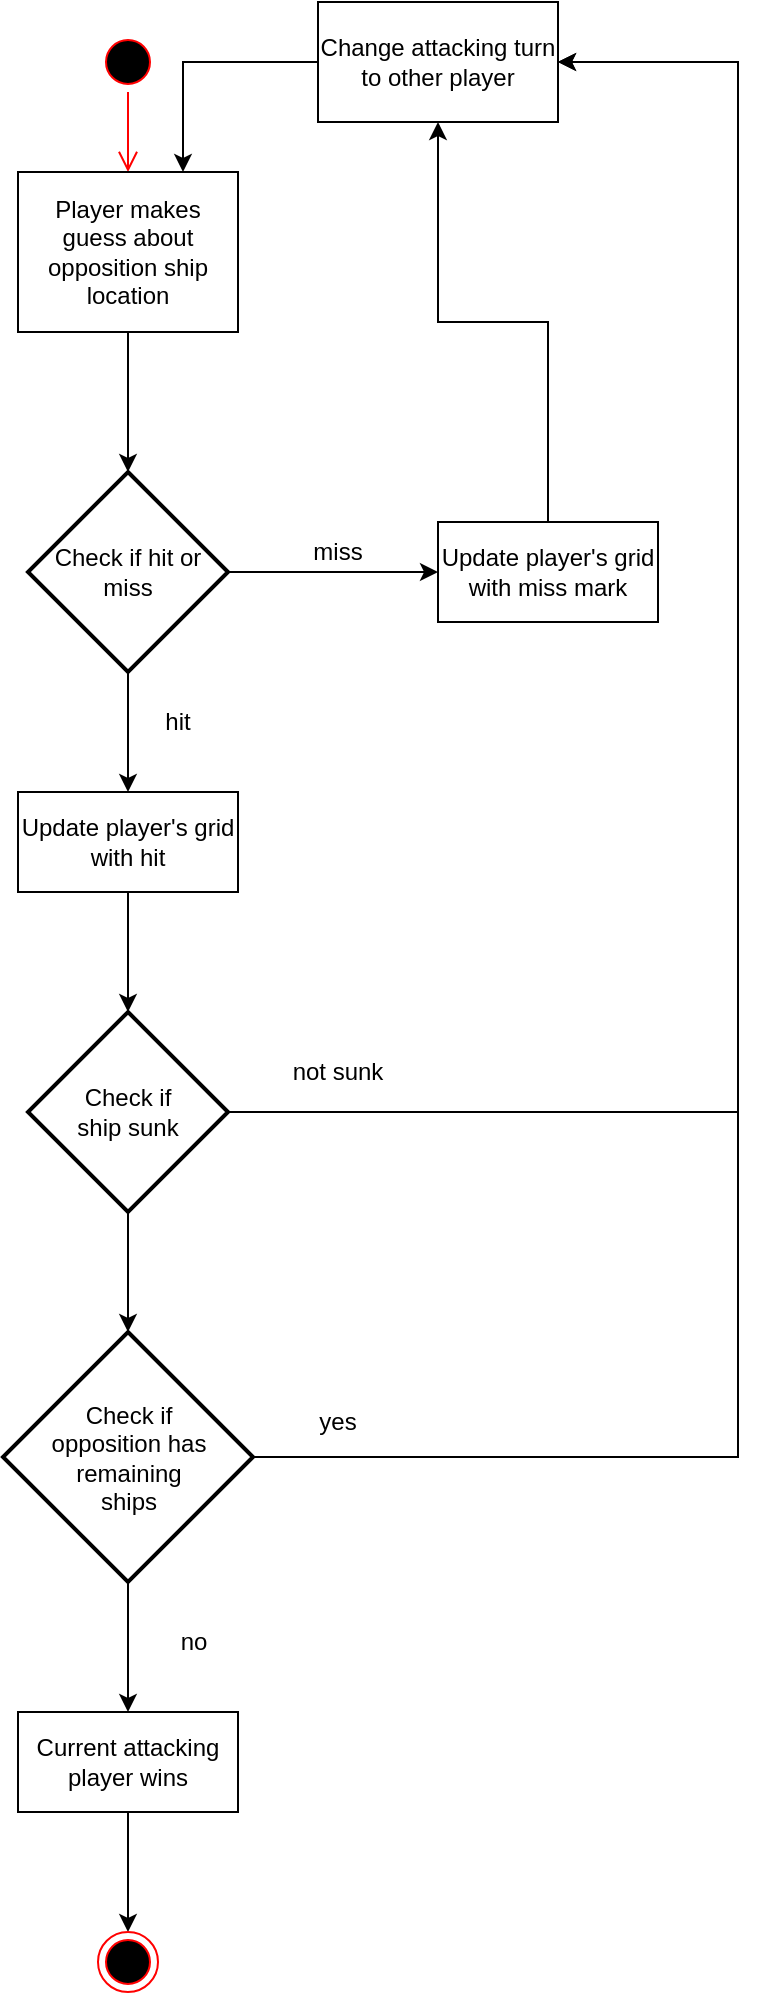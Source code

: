 <mxfile version="27.0.3">
  <diagram name="Page-1" id="4VlvzFstFHlsjYEoIkJa">
    <mxGraphModel dx="1182" dy="633" grid="1" gridSize="10" guides="1" tooltips="1" connect="1" arrows="1" fold="1" page="1" pageScale="1" pageWidth="850" pageHeight="1100" math="0" shadow="0">
      <root>
        <mxCell id="0" />
        <mxCell id="1" parent="0" />
        <mxCell id="muWpOcIlmi0f4V8lnQrZ-1" value="" style="ellipse;html=1;shape=startState;fillColor=#000000;strokeColor=#ff0000;" vertex="1" parent="1">
          <mxGeometry x="360" y="30" width="30" height="30" as="geometry" />
        </mxCell>
        <mxCell id="muWpOcIlmi0f4V8lnQrZ-2" value="" style="edgeStyle=orthogonalEdgeStyle;html=1;verticalAlign=bottom;endArrow=open;endSize=8;strokeColor=#ff0000;rounded=0;entryX=0.5;entryY=0;entryDx=0;entryDy=0;" edge="1" source="muWpOcIlmi0f4V8lnQrZ-1" parent="1" target="muWpOcIlmi0f4V8lnQrZ-3">
          <mxGeometry relative="1" as="geometry">
            <mxPoint x="380" y="110" as="targetPoint" />
          </mxGeometry>
        </mxCell>
        <mxCell id="muWpOcIlmi0f4V8lnQrZ-3" value="Player makes guess about opposition ship location" style="html=1;whiteSpace=wrap;" vertex="1" parent="1">
          <mxGeometry x="320" y="100" width="110" height="80" as="geometry" />
        </mxCell>
        <mxCell id="muWpOcIlmi0f4V8lnQrZ-7" style="edgeStyle=orthogonalEdgeStyle;rounded=0;orthogonalLoop=1;jettySize=auto;html=1;exitX=1;exitY=0.5;exitDx=0;exitDy=0;exitPerimeter=0;entryX=0;entryY=0.5;entryDx=0;entryDy=0;" edge="1" parent="1" source="muWpOcIlmi0f4V8lnQrZ-4" target="muWpOcIlmi0f4V8lnQrZ-6">
          <mxGeometry relative="1" as="geometry" />
        </mxCell>
        <mxCell id="muWpOcIlmi0f4V8lnQrZ-12" style="edgeStyle=orthogonalEdgeStyle;rounded=0;orthogonalLoop=1;jettySize=auto;html=1;entryX=0.5;entryY=0;entryDx=0;entryDy=0;" edge="1" parent="1" source="muWpOcIlmi0f4V8lnQrZ-4" target="muWpOcIlmi0f4V8lnQrZ-10">
          <mxGeometry relative="1" as="geometry" />
        </mxCell>
        <mxCell id="muWpOcIlmi0f4V8lnQrZ-4" value="Check if hit or miss" style="strokeWidth=2;html=1;shape=mxgraph.flowchart.decision;whiteSpace=wrap;" vertex="1" parent="1">
          <mxGeometry x="325" y="250" width="100" height="100" as="geometry" />
        </mxCell>
        <mxCell id="muWpOcIlmi0f4V8lnQrZ-5" style="edgeStyle=orthogonalEdgeStyle;rounded=0;orthogonalLoop=1;jettySize=auto;html=1;entryX=0.5;entryY=0;entryDx=0;entryDy=0;entryPerimeter=0;" edge="1" parent="1" source="muWpOcIlmi0f4V8lnQrZ-3" target="muWpOcIlmi0f4V8lnQrZ-4">
          <mxGeometry relative="1" as="geometry" />
        </mxCell>
        <mxCell id="muWpOcIlmi0f4V8lnQrZ-25" style="edgeStyle=orthogonalEdgeStyle;rounded=0;orthogonalLoop=1;jettySize=auto;html=1;entryX=0.5;entryY=1;entryDx=0;entryDy=0;" edge="1" parent="1" source="muWpOcIlmi0f4V8lnQrZ-6" target="muWpOcIlmi0f4V8lnQrZ-23">
          <mxGeometry relative="1" as="geometry" />
        </mxCell>
        <mxCell id="muWpOcIlmi0f4V8lnQrZ-6" value="Update player&#39;s grid with miss mark" style="html=1;whiteSpace=wrap;" vertex="1" parent="1">
          <mxGeometry x="530" y="275" width="110" height="50" as="geometry" />
        </mxCell>
        <mxCell id="muWpOcIlmi0f4V8lnQrZ-8" value="miss" style="text;html=1;align=center;verticalAlign=middle;whiteSpace=wrap;rounded=0;" vertex="1" parent="1">
          <mxGeometry x="450" y="275" width="60" height="30" as="geometry" />
        </mxCell>
        <mxCell id="muWpOcIlmi0f4V8lnQrZ-10" value="Update player&#39;s grid with hit" style="html=1;whiteSpace=wrap;" vertex="1" parent="1">
          <mxGeometry x="320" y="410" width="110" height="50" as="geometry" />
        </mxCell>
        <mxCell id="muWpOcIlmi0f4V8lnQrZ-13" value="hit" style="text;html=1;align=center;verticalAlign=middle;whiteSpace=wrap;rounded=0;" vertex="1" parent="1">
          <mxGeometry x="370" y="360" width="60" height="30" as="geometry" />
        </mxCell>
        <mxCell id="muWpOcIlmi0f4V8lnQrZ-26" style="edgeStyle=orthogonalEdgeStyle;rounded=0;orthogonalLoop=1;jettySize=auto;html=1;entryX=1;entryY=0.5;entryDx=0;entryDy=0;" edge="1" parent="1" source="muWpOcIlmi0f4V8lnQrZ-15" target="muWpOcIlmi0f4V8lnQrZ-23">
          <mxGeometry relative="1" as="geometry">
            <Array as="points">
              <mxPoint x="680" y="570" />
              <mxPoint x="680" y="45" />
            </Array>
          </mxGeometry>
        </mxCell>
        <mxCell id="muWpOcIlmi0f4V8lnQrZ-15" value="Check if &lt;br&gt;ship sunk" style="strokeWidth=2;html=1;shape=mxgraph.flowchart.decision;whiteSpace=wrap;" vertex="1" parent="1">
          <mxGeometry x="325" y="520" width="100" height="100" as="geometry" />
        </mxCell>
        <mxCell id="muWpOcIlmi0f4V8lnQrZ-16" style="edgeStyle=orthogonalEdgeStyle;rounded=0;orthogonalLoop=1;jettySize=auto;html=1;entryX=0.5;entryY=0;entryDx=0;entryDy=0;entryPerimeter=0;" edge="1" parent="1" source="muWpOcIlmi0f4V8lnQrZ-10" target="muWpOcIlmi0f4V8lnQrZ-15">
          <mxGeometry relative="1" as="geometry" />
        </mxCell>
        <mxCell id="muWpOcIlmi0f4V8lnQrZ-19" value="not sunk" style="text;html=1;align=center;verticalAlign=middle;whiteSpace=wrap;rounded=0;" vertex="1" parent="1">
          <mxGeometry x="450" y="535" width="60" height="30" as="geometry" />
        </mxCell>
        <mxCell id="muWpOcIlmi0f4V8lnQrZ-24" style="edgeStyle=orthogonalEdgeStyle;rounded=0;orthogonalLoop=1;jettySize=auto;html=1;entryX=0.75;entryY=0;entryDx=0;entryDy=0;" edge="1" parent="1" source="muWpOcIlmi0f4V8lnQrZ-23" target="muWpOcIlmi0f4V8lnQrZ-3">
          <mxGeometry relative="1" as="geometry" />
        </mxCell>
        <mxCell id="muWpOcIlmi0f4V8lnQrZ-23" value="Change attacking turn to other player" style="rounded=0;whiteSpace=wrap;html=1;" vertex="1" parent="1">
          <mxGeometry x="470" y="15" width="120" height="60" as="geometry" />
        </mxCell>
        <mxCell id="muWpOcIlmi0f4V8lnQrZ-29" style="edgeStyle=orthogonalEdgeStyle;rounded=0;orthogonalLoop=1;jettySize=auto;html=1;exitX=1;exitY=0.5;exitDx=0;exitDy=0;exitPerimeter=0;entryX=1;entryY=0.5;entryDx=0;entryDy=0;" edge="1" parent="1" source="muWpOcIlmi0f4V8lnQrZ-27" target="muWpOcIlmi0f4V8lnQrZ-23">
          <mxGeometry relative="1" as="geometry">
            <Array as="points">
              <mxPoint x="680" y="743" />
              <mxPoint x="680" y="45" />
            </Array>
          </mxGeometry>
        </mxCell>
        <mxCell id="muWpOcIlmi0f4V8lnQrZ-33" style="edgeStyle=orthogonalEdgeStyle;rounded=0;orthogonalLoop=1;jettySize=auto;html=1;exitX=0.5;exitY=1;exitDx=0;exitDy=0;exitPerimeter=0;entryX=0.5;entryY=0;entryDx=0;entryDy=0;" edge="1" parent="1" source="muWpOcIlmi0f4V8lnQrZ-27" target="muWpOcIlmi0f4V8lnQrZ-32">
          <mxGeometry relative="1" as="geometry" />
        </mxCell>
        <mxCell id="muWpOcIlmi0f4V8lnQrZ-27" value="Check if &lt;br&gt;opposition has remaining &lt;br&gt;ships" style="strokeWidth=2;html=1;shape=mxgraph.flowchart.decision;whiteSpace=wrap;" vertex="1" parent="1">
          <mxGeometry x="312.5" y="680" width="125" height="125" as="geometry" />
        </mxCell>
        <mxCell id="muWpOcIlmi0f4V8lnQrZ-28" style="edgeStyle=orthogonalEdgeStyle;rounded=0;orthogonalLoop=1;jettySize=auto;html=1;exitX=0.5;exitY=1;exitDx=0;exitDy=0;exitPerimeter=0;entryX=0.5;entryY=0;entryDx=0;entryDy=0;entryPerimeter=0;" edge="1" parent="1" source="muWpOcIlmi0f4V8lnQrZ-15" target="muWpOcIlmi0f4V8lnQrZ-27">
          <mxGeometry relative="1" as="geometry" />
        </mxCell>
        <mxCell id="muWpOcIlmi0f4V8lnQrZ-30" value="yes" style="text;html=1;align=center;verticalAlign=middle;whiteSpace=wrap;rounded=0;" vertex="1" parent="1">
          <mxGeometry x="450" y="710" width="60" height="30" as="geometry" />
        </mxCell>
        <mxCell id="muWpOcIlmi0f4V8lnQrZ-36" style="edgeStyle=orthogonalEdgeStyle;rounded=0;orthogonalLoop=1;jettySize=auto;html=1;entryX=0.5;entryY=0;entryDx=0;entryDy=0;" edge="1" parent="1" source="muWpOcIlmi0f4V8lnQrZ-32" target="muWpOcIlmi0f4V8lnQrZ-35">
          <mxGeometry relative="1" as="geometry" />
        </mxCell>
        <mxCell id="muWpOcIlmi0f4V8lnQrZ-32" value="Current attacking player wins" style="html=1;whiteSpace=wrap;" vertex="1" parent="1">
          <mxGeometry x="320" y="870" width="110" height="50" as="geometry" />
        </mxCell>
        <mxCell id="muWpOcIlmi0f4V8lnQrZ-34" value="no" style="text;html=1;align=center;verticalAlign=middle;whiteSpace=wrap;rounded=0;" vertex="1" parent="1">
          <mxGeometry x="377.5" y="820" width="60" height="30" as="geometry" />
        </mxCell>
        <mxCell id="muWpOcIlmi0f4V8lnQrZ-35" value="" style="ellipse;html=1;shape=endState;fillColor=#000000;strokeColor=#ff0000;" vertex="1" parent="1">
          <mxGeometry x="360" y="980" width="30" height="30" as="geometry" />
        </mxCell>
      </root>
    </mxGraphModel>
  </diagram>
</mxfile>
